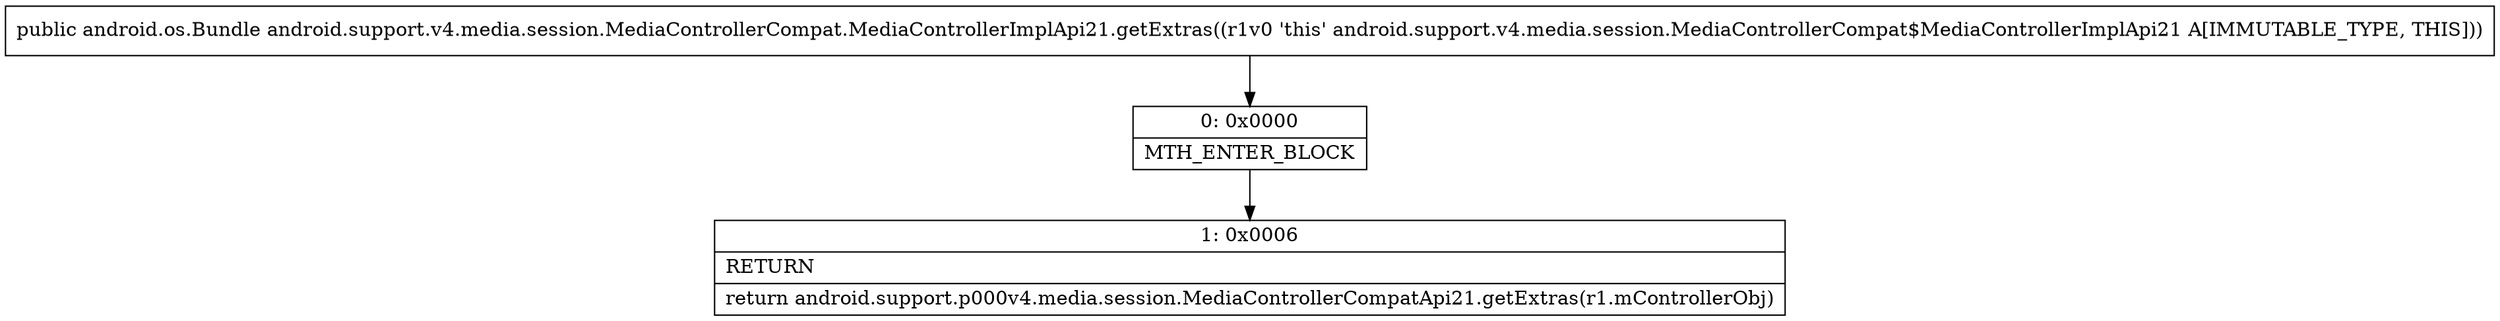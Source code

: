digraph "CFG forandroid.support.v4.media.session.MediaControllerCompat.MediaControllerImplApi21.getExtras()Landroid\/os\/Bundle;" {
Node_0 [shape=record,label="{0\:\ 0x0000|MTH_ENTER_BLOCK\l}"];
Node_1 [shape=record,label="{1\:\ 0x0006|RETURN\l|return android.support.p000v4.media.session.MediaControllerCompatApi21.getExtras(r1.mControllerObj)\l}"];
MethodNode[shape=record,label="{public android.os.Bundle android.support.v4.media.session.MediaControllerCompat.MediaControllerImplApi21.getExtras((r1v0 'this' android.support.v4.media.session.MediaControllerCompat$MediaControllerImplApi21 A[IMMUTABLE_TYPE, THIS])) }"];
MethodNode -> Node_0;
Node_0 -> Node_1;
}

